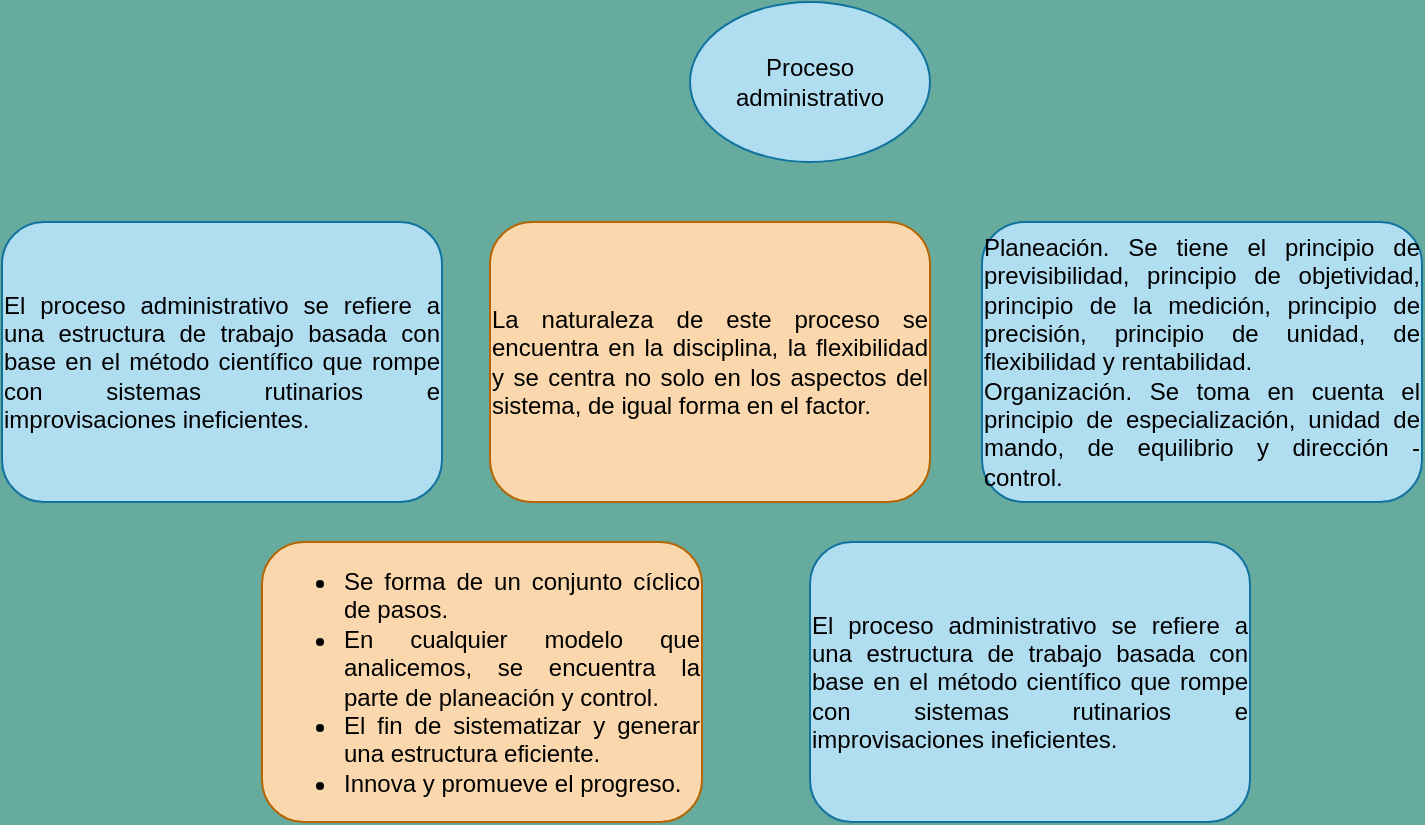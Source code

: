 <mxfile version="21.3.8" type="github">
  <diagram name="Página-1" id="OWuLll3_A8nsc02PXsd9">
    <mxGraphModel dx="1542" dy="875" grid="1" gridSize="10" guides="1" tooltips="1" connect="1" arrows="1" fold="1" page="1" pageScale="1" pageWidth="827" pageHeight="1169" background="#67AB9F" math="0" shadow="0">
      <root>
        <mxCell id="0" />
        <mxCell id="1" parent="0" />
        <mxCell id="Ke_2EZWRUGqzaGWsu2ii-1" value="&lt;font color=&quot;#000000&quot;&gt;Proceso administrativo&lt;/font&gt;" style="ellipse;whiteSpace=wrap;html=1;fillColor=#b1ddf0;strokeColor=#10739e;" vertex="1" parent="1">
          <mxGeometry x="354" y="10" width="120" height="80" as="geometry" />
        </mxCell>
        <mxCell id="Ke_2EZWRUGqzaGWsu2ii-2" value="&lt;div style=&quot;text-align: justify;&quot;&gt;&lt;span style=&quot;background-color: initial;&quot;&gt;El proceso administrativo se refiere a una estructura de trabajo basada con base en el método científico que rompe con sistemas rutinarios e improvisaciones ineficientes.&lt;/span&gt;&lt;/div&gt;" style="rounded=1;whiteSpace=wrap;html=1;fillColor=#b1ddf0;strokeColor=#10739e;" vertex="1" parent="1">
          <mxGeometry x="10" y="120" width="220" height="140" as="geometry" />
        </mxCell>
        <mxCell id="Ke_2EZWRUGqzaGWsu2ii-3" value="&lt;div style=&quot;text-align: justify;&quot;&gt;&lt;ul&gt;&lt;li&gt;&lt;span style=&quot;background-color: initial;&quot;&gt;Se forma de un conjunto cíclico de pasos.&lt;/span&gt;&lt;/li&gt;&lt;li&gt;En cualquier modelo que analicemos, se encuentra la parte de planeación y control.&lt;/li&gt;&lt;li&gt;El fin de sistematizar y generar una estructura eficiente.&lt;/li&gt;&lt;li&gt;Innova y promueve el progreso.&lt;/li&gt;&lt;/ul&gt;&lt;/div&gt;" style="rounded=1;whiteSpace=wrap;html=1;fillColor=#fad7ac;strokeColor=#b46504;" vertex="1" parent="1">
          <mxGeometry x="140" y="280" width="220" height="140" as="geometry" />
        </mxCell>
        <mxCell id="Ke_2EZWRUGqzaGWsu2ii-4" value="&lt;div style=&quot;text-align: justify;&quot;&gt;La naturaleza de este proceso se encuentra en la disciplina, la flexibilidad y se centra no solo en los aspectos del sistema, de igual forma en el factor.&lt;/div&gt;" style="rounded=1;whiteSpace=wrap;html=1;fillColor=#fad7ac;strokeColor=#b46504;" vertex="1" parent="1">
          <mxGeometry x="254" y="120" width="220" height="140" as="geometry" />
        </mxCell>
        <mxCell id="Ke_2EZWRUGqzaGWsu2ii-5" value="&lt;div style=&quot;text-align: justify;&quot;&gt;&lt;span style=&quot;background-color: initial;&quot;&gt;El proceso administrativo se refiere a una estructura de trabajo basada con base en el método científico que rompe con sistemas rutinarios e improvisaciones ineficientes.&lt;/span&gt;&lt;/div&gt;" style="rounded=1;whiteSpace=wrap;html=1;fillColor=#b1ddf0;strokeColor=#10739e;" vertex="1" parent="1">
          <mxGeometry x="414" y="280" width="220" height="140" as="geometry" />
        </mxCell>
        <mxCell id="Ke_2EZWRUGqzaGWsu2ii-6" value="&lt;div style=&quot;text-align: justify;&quot;&gt;&lt;span style=&quot;background-color: initial;&quot;&gt;Planeación. Se tiene el principio de previsibilidad, principio de objetividad, principio de la medición, principio de precisión, principio de unidad, de flexibilidad y rentabilidad.&lt;/span&gt;&lt;/div&gt;&lt;div style=&quot;text-align: justify;&quot;&gt;&lt;span style=&quot;background-color: initial;&quot;&gt;Organización. Se toma en cuenta el principio de especialización, unidad de mando, de equilibrio y dirección - control.&lt;/span&gt;&lt;/div&gt;" style="rounded=1;whiteSpace=wrap;html=1;fillColor=#b1ddf0;strokeColor=#10739e;" vertex="1" parent="1">
          <mxGeometry x="500" y="120" width="220" height="140" as="geometry" />
        </mxCell>
      </root>
    </mxGraphModel>
  </diagram>
</mxfile>
